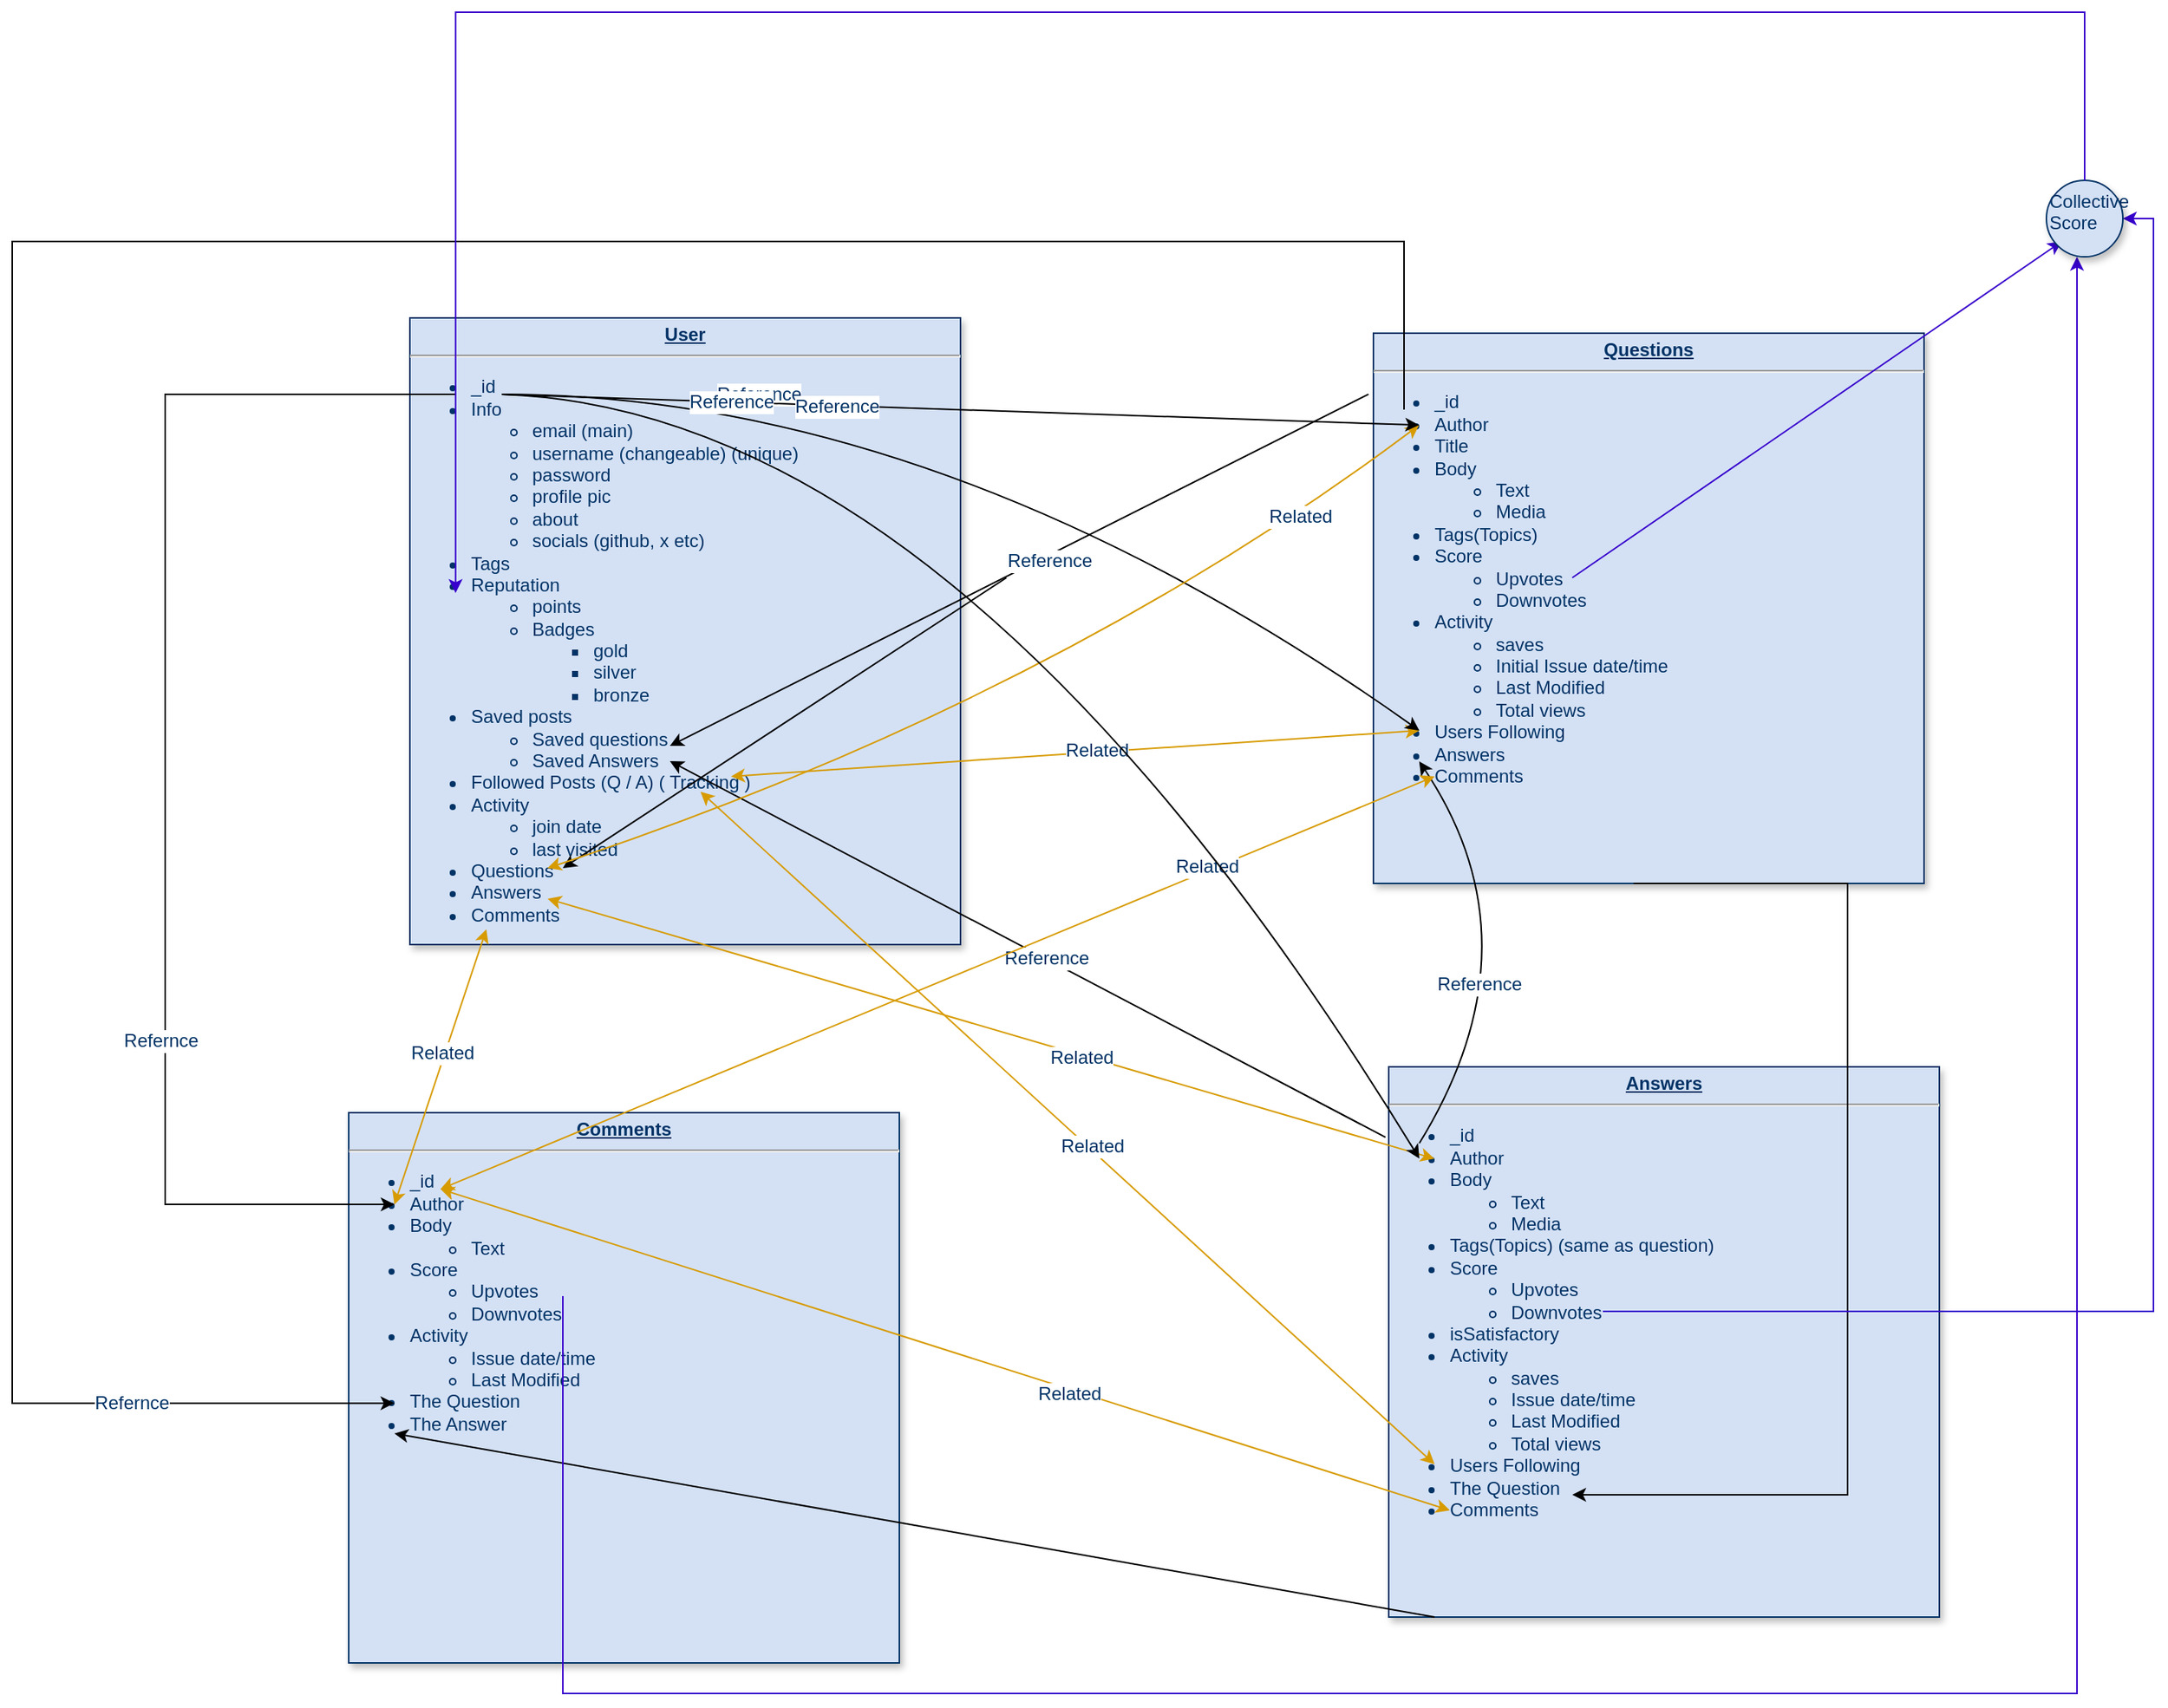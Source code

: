 <mxfile version="22.0.8" type="device">
  <diagram name="Page-1" id="efa7a0a1-bf9b-a30e-e6df-94a7791c09e9">
    <mxGraphModel dx="1752" dy="962" grid="1" gridSize="10" guides="1" tooltips="1" connect="1" arrows="1" fold="1" page="1" pageScale="1" pageWidth="826" pageHeight="1169" background="none" math="0" shadow="0">
      <root>
        <mxCell id="0" />
        <mxCell id="1" parent="0" />
        <mxCell id="25" value="&lt;p style=&quot;margin: 0px; margin-top: 4px; text-align: center; text-decoration: underline;&quot;&gt;&lt;b&gt;User&lt;/b&gt;&lt;/p&gt;&lt;hr&gt;&lt;p style=&quot;margin: 0px; margin-left: 8px;&quot;&gt;&lt;/p&gt;&lt;ul&gt;&lt;li&gt;&lt;span style=&quot;background-color: initial;&quot;&gt;_id&lt;/span&gt;&lt;br&gt;&lt;/li&gt;&lt;li&gt;Info&lt;/li&gt;&lt;ul&gt;&lt;li&gt;email (main)&lt;/li&gt;&lt;li&gt;username (changeable) (unique)&lt;/li&gt;&lt;li&gt;password&lt;/li&gt;&lt;li&gt;profile pic&lt;/li&gt;&lt;li&gt;about&lt;/li&gt;&lt;li&gt;socials (github, x etc)&lt;/li&gt;&lt;/ul&gt;&lt;li&gt;Tags&lt;/li&gt;&lt;li&gt;Reputation&lt;/li&gt;&lt;ul&gt;&lt;li&gt;points&lt;/li&gt;&lt;li&gt;Badges&lt;/li&gt;&lt;ul&gt;&lt;li&gt;gold&lt;/li&gt;&lt;li&gt;silver&lt;/li&gt;&lt;li&gt;bronze&lt;/li&gt;&lt;/ul&gt;&lt;/ul&gt;&lt;li&gt;Saved posts&lt;/li&gt;&lt;ul&gt;&lt;li&gt;Saved questions&lt;/li&gt;&lt;li&gt;Saved Answers&lt;/li&gt;&lt;/ul&gt;&lt;li&gt;Followed Posts (Q / A) ( Tracking )&lt;/li&gt;&lt;li&gt;Activity&lt;/li&gt;&lt;ul&gt;&lt;li&gt;join date&lt;/li&gt;&lt;li&gt;last visited&lt;/li&gt;&lt;/ul&gt;&lt;li&gt;Questions&lt;/li&gt;&lt;li&gt;Answers&lt;/li&gt;&lt;li&gt;Comments&lt;/li&gt;&lt;/ul&gt;&lt;p&gt;&lt;/p&gt;" style="verticalAlign=top;align=left;overflow=fill;fontSize=12;fontFamily=Helvetica;html=1;strokeColor=#003366;shadow=1;fillColor=#D4E1F5;fontColor=#003366" parent="1" vertex="1">
          <mxGeometry x="310" y="240" width="360" height="410" as="geometry" />
        </mxCell>
        <mxCell id="kKvAJ-bUe4pKs9QFqgQx-122" value="" style="endArrow=classic;html=1;rounded=0;fontFamily=Helvetica;fontSize=12;fontColor=#003366;curved=1;elbow=vertical;entryX=-0.009;entryY=0.111;entryDx=0;entryDy=0;entryPerimeter=0;exitX=-0.009;exitY=0.111;exitDx=0;exitDy=0;exitPerimeter=0;" edge="1" parent="1" source="kKvAJ-bUe4pKs9QFqgQx-115">
          <mxGeometry width="50" height="50" relative="1" as="geometry">
            <mxPoint x="530" y="470" as="sourcePoint" />
            <mxPoint x="480" y="520" as="targetPoint" />
          </mxGeometry>
        </mxCell>
        <mxCell id="kKvAJ-bUe4pKs9QFqgQx-124" value="Reference" style="edgeLabel;html=1;align=center;verticalAlign=middle;resizable=0;points=[];fontSize=12;fontFamily=Helvetica;fontColor=#003366;" vertex="1" connectable="0" parent="kKvAJ-bUe4pKs9QFqgQx-122">
          <mxGeometry x="-0.081" y="3" relative="1" as="geometry">
            <mxPoint as="offset" />
          </mxGeometry>
        </mxCell>
        <mxCell id="kKvAJ-bUe4pKs9QFqgQx-115" value="&lt;p style=&quot;margin: 0px; margin-top: 4px; text-align: center; text-decoration: underline;&quot;&gt;&lt;b&gt;Questions&lt;/b&gt;&lt;/p&gt;&lt;hr&gt;&lt;p style=&quot;margin: 0px; margin-left: 8px;&quot;&gt;&lt;/p&gt;&lt;ul&gt;&lt;li&gt;_id&lt;/li&gt;&lt;li&gt;Author&lt;/li&gt;&lt;li&gt;Title&lt;/li&gt;&lt;li&gt;Body&lt;/li&gt;&lt;ul&gt;&lt;li&gt;Text&lt;/li&gt;&lt;li&gt;Media&lt;/li&gt;&lt;/ul&gt;&lt;li&gt;Tags(Topics)&lt;/li&gt;&lt;li&gt;Score&lt;/li&gt;&lt;ul&gt;&lt;li&gt;Upvotes&lt;/li&gt;&lt;li&gt;Downvotes&lt;/li&gt;&lt;/ul&gt;&lt;li&gt;Activity&lt;/li&gt;&lt;ul&gt;&lt;li&gt;saves&lt;/li&gt;&lt;li&gt;Initial Issue date/time&lt;/li&gt;&lt;li&gt;Last Modified&lt;/li&gt;&lt;li&gt;Total views&lt;/li&gt;&lt;/ul&gt;&lt;li&gt;Users Following&lt;/li&gt;&lt;li&gt;Answers&lt;/li&gt;&lt;li&gt;Comments&lt;/li&gt;&lt;/ul&gt;&lt;p&gt;&lt;/p&gt;" style="verticalAlign=top;align=left;overflow=fill;fontSize=12;fontFamily=Helvetica;html=1;strokeColor=#003366;shadow=1;fillColor=#D4E1F5;fontColor=#003366" vertex="1" parent="1">
          <mxGeometry x="940" y="250" width="360" height="360" as="geometry" />
        </mxCell>
        <mxCell id="kKvAJ-bUe4pKs9QFqgQx-116" value="&lt;p style=&quot;margin: 0px; margin-top: 4px; text-align: center; text-decoration: underline;&quot;&gt;&lt;b&gt;Answers&lt;/b&gt;&lt;/p&gt;&lt;hr&gt;&lt;p style=&quot;margin: 0px; margin-left: 8px;&quot;&gt;&lt;/p&gt;&lt;ul&gt;&lt;li&gt;_id&lt;/li&gt;&lt;li&gt;Author&lt;/li&gt;&lt;li&gt;Body&lt;/li&gt;&lt;ul&gt;&lt;li&gt;Text&lt;/li&gt;&lt;li&gt;Media&lt;/li&gt;&lt;/ul&gt;&lt;li&gt;Tags(Topics) (same as question)&lt;/li&gt;&lt;li&gt;Score&lt;/li&gt;&lt;ul&gt;&lt;li&gt;Upvotes&lt;/li&gt;&lt;li&gt;Downvotes&lt;/li&gt;&lt;/ul&gt;&lt;li&gt;isSatisfactory&lt;/li&gt;&lt;li&gt;Activity&lt;/li&gt;&lt;ul&gt;&lt;li&gt;saves&lt;/li&gt;&lt;li&gt;Issue date/time&lt;/li&gt;&lt;li&gt;Last Modified&lt;/li&gt;&lt;li&gt;Total views&lt;/li&gt;&lt;/ul&gt;&lt;li&gt;Users Following&lt;/li&gt;&lt;li&gt;The Question&lt;/li&gt;&lt;li&gt;Comments&lt;/li&gt;&lt;/ul&gt;&lt;p&gt;&lt;/p&gt;" style="verticalAlign=top;align=left;overflow=fill;fontSize=12;fontFamily=Helvetica;html=1;strokeColor=#003366;shadow=1;fillColor=#D4E1F5;fontColor=#003366" vertex="1" parent="1">
          <mxGeometry x="950" y="730" width="360" height="360" as="geometry" />
        </mxCell>
        <mxCell id="kKvAJ-bUe4pKs9QFqgQx-117" value="&lt;p style=&quot;margin: 0px; margin-top: 4px; text-align: center; text-decoration: underline;&quot;&gt;&lt;b&gt;Comments&lt;/b&gt;&lt;/p&gt;&lt;hr&gt;&lt;p style=&quot;margin: 0px; margin-left: 8px;&quot;&gt;&lt;/p&gt;&lt;ul&gt;&lt;li&gt;_id&lt;/li&gt;&lt;li&gt;Author&lt;/li&gt;&lt;li&gt;Body&lt;/li&gt;&lt;ul&gt;&lt;li&gt;Text&lt;/li&gt;&lt;/ul&gt;&lt;li&gt;Score&lt;/li&gt;&lt;ul&gt;&lt;li&gt;Upvotes&lt;/li&gt;&lt;li&gt;&lt;span style=&quot;background-color: initial;&quot;&gt;Downvotes&lt;/span&gt;&lt;br&gt;&lt;/li&gt;&lt;/ul&gt;&lt;li&gt;Activity&lt;/li&gt;&lt;ul&gt;&lt;li&gt;Issue date/time&lt;/li&gt;&lt;li&gt;Last Modified&lt;/li&gt;&lt;/ul&gt;&lt;li&gt;The Question&lt;/li&gt;&lt;li&gt;The Answer&lt;/li&gt;&lt;/ul&gt;&lt;p&gt;&lt;/p&gt;" style="verticalAlign=top;align=left;overflow=fill;fontSize=12;fontFamily=Helvetica;html=1;strokeColor=#003366;shadow=1;fillColor=#D4E1F5;fontColor=#003366" vertex="1" parent="1">
          <mxGeometry x="270" y="760" width="360" height="360" as="geometry" />
        </mxCell>
        <mxCell id="kKvAJ-bUe4pKs9QFqgQx-123" value="" style="endArrow=classic;html=1;rounded=0;fontFamily=Helvetica;fontSize=12;fontColor=#003366;curved=1;elbow=vertical;entryX=-0.006;entryY=0.128;entryDx=0;entryDy=0;entryPerimeter=0;exitX=-0.006;exitY=0.128;exitDx=0;exitDy=0;exitPerimeter=0;" edge="1" parent="1" source="kKvAJ-bUe4pKs9QFqgQx-116">
          <mxGeometry width="50" height="50" relative="1" as="geometry">
            <mxPoint x="530" y="480" as="sourcePoint" />
            <mxPoint x="480" y="530" as="targetPoint" />
          </mxGeometry>
        </mxCell>
        <mxCell id="kKvAJ-bUe4pKs9QFqgQx-125" value="Reference" style="edgeLabel;html=1;align=center;verticalAlign=middle;resizable=0;points=[];fontSize=12;fontFamily=Helvetica;fontColor=#003366;" vertex="1" connectable="0" parent="kKvAJ-bUe4pKs9QFqgQx-123">
          <mxGeometry x="-0.05" y="-1" relative="1" as="geometry">
            <mxPoint as="offset" />
          </mxGeometry>
        </mxCell>
        <mxCell id="kKvAJ-bUe4pKs9QFqgQx-126" value="" style="endArrow=classic;html=1;rounded=0;fontFamily=Helvetica;fontSize=12;fontColor=#003366;curved=1;elbow=vertical;" edge="1" parent="1">
          <mxGeometry width="50" height="50" relative="1" as="geometry">
            <mxPoint x="700" y="410" as="sourcePoint" />
            <mxPoint x="410" y="600" as="targetPoint" />
          </mxGeometry>
        </mxCell>
        <mxCell id="kKvAJ-bUe4pKs9QFqgQx-127" value="" style="endArrow=classic;startArrow=classic;html=1;rounded=0;fontFamily=Helvetica;fontSize=12;fontColor=#003366;curved=1;elbow=vertical;fillColor=#ffe6cc;strokeColor=#d79b00;" edge="1" parent="1">
          <mxGeometry width="50" height="50" relative="1" as="geometry">
            <mxPoint x="520" y="540" as="sourcePoint" />
            <mxPoint x="970" y="510" as="targetPoint" />
          </mxGeometry>
        </mxCell>
        <mxCell id="kKvAJ-bUe4pKs9QFqgQx-129" value="Related" style="edgeLabel;html=1;align=center;verticalAlign=middle;resizable=0;points=[];fontSize=12;fontFamily=Helvetica;fontColor=#003366;" vertex="1" connectable="0" parent="kKvAJ-bUe4pKs9QFqgQx-127">
          <mxGeometry x="0.062" y="1" relative="1" as="geometry">
            <mxPoint as="offset" />
          </mxGeometry>
        </mxCell>
        <mxCell id="kKvAJ-bUe4pKs9QFqgQx-128" value="" style="endArrow=classic;html=1;rounded=0;fontFamily=Helvetica;fontSize=12;fontColor=#003366;curved=1;elbow=vertical;" edge="1" parent="1">
          <mxGeometry width="50" height="50" relative="1" as="geometry">
            <mxPoint x="370" y="290" as="sourcePoint" />
            <mxPoint x="970" y="510" as="targetPoint" />
            <Array as="points">
              <mxPoint x="660" y="290" />
            </Array>
          </mxGeometry>
        </mxCell>
        <mxCell id="kKvAJ-bUe4pKs9QFqgQx-132" value="Reference" style="edgeLabel;html=1;align=center;verticalAlign=middle;resizable=0;points=[];fontSize=12;fontFamily=Helvetica;fontColor=#003366;" vertex="1" connectable="0" parent="kKvAJ-bUe4pKs9QFqgQx-128">
          <mxGeometry x="-0.5" relative="1" as="geometry">
            <mxPoint as="offset" />
          </mxGeometry>
        </mxCell>
        <mxCell id="kKvAJ-bUe4pKs9QFqgQx-130" value="" style="endArrow=classic;html=1;rounded=0;fontFamily=Helvetica;fontSize=12;fontColor=#003366;curved=1;elbow=vertical;fillColor=#ffe6cc;strokeColor=#d79b00;startArrow=classic;startFill=1;" edge="1" parent="1">
          <mxGeometry width="50" height="50" relative="1" as="geometry">
            <mxPoint x="500" y="550" as="sourcePoint" />
            <mxPoint x="980" y="990" as="targetPoint" />
          </mxGeometry>
        </mxCell>
        <mxCell id="kKvAJ-bUe4pKs9QFqgQx-131" value="Related" style="edgeLabel;html=1;align=center;verticalAlign=middle;resizable=0;points=[];fontSize=12;fontFamily=Helvetica;fontColor=#003366;" vertex="1" connectable="0" parent="kKvAJ-bUe4pKs9QFqgQx-130">
          <mxGeometry x="0.059" y="2" relative="1" as="geometry">
            <mxPoint as="offset" />
          </mxGeometry>
        </mxCell>
        <mxCell id="kKvAJ-bUe4pKs9QFqgQx-133" value="" style="endArrow=classic;startArrow=classic;html=1;rounded=0;fontFamily=Helvetica;fontSize=12;fontColor=#003366;curved=1;elbow=vertical;entryX=0.083;entryY=0.167;entryDx=0;entryDy=0;entryPerimeter=0;fillColor=#ffe6cc;strokeColor=#d79b00;" edge="1" parent="1" target="kKvAJ-bUe4pKs9QFqgQx-115">
          <mxGeometry width="50" height="50" relative="1" as="geometry">
            <mxPoint x="400" y="600" as="sourcePoint" />
            <mxPoint x="460" y="560" as="targetPoint" />
            <Array as="points">
              <mxPoint x="730" y="490" />
            </Array>
          </mxGeometry>
        </mxCell>
        <mxCell id="kKvAJ-bUe4pKs9QFqgQx-136" value="Related" style="edgeLabel;html=1;align=center;verticalAlign=middle;resizable=0;points=[];fontSize=12;fontFamily=Helvetica;fontColor=#003366;" vertex="1" connectable="0" parent="kKvAJ-bUe4pKs9QFqgQx-133">
          <mxGeometry x="0.696" y="-1" relative="1" as="geometry">
            <mxPoint as="offset" />
          </mxGeometry>
        </mxCell>
        <mxCell id="kKvAJ-bUe4pKs9QFqgQx-134" value="" style="endArrow=classic;startArrow=classic;html=1;rounded=0;fontFamily=Helvetica;fontSize=12;fontColor=#003366;curved=1;elbow=vertical;entryX=0.083;entryY=0.167;entryDx=0;entryDy=0;entryPerimeter=0;fillColor=#ffe6cc;strokeColor=#d79b00;" edge="1" parent="1" target="kKvAJ-bUe4pKs9QFqgQx-116">
          <mxGeometry width="50" height="50" relative="1" as="geometry">
            <mxPoint x="400" y="620" as="sourcePoint" />
            <mxPoint x="450" y="570" as="targetPoint" />
          </mxGeometry>
        </mxCell>
        <mxCell id="kKvAJ-bUe4pKs9QFqgQx-135" value="Related" style="edgeLabel;html=1;align=center;verticalAlign=middle;resizable=0;points=[];fontSize=12;fontFamily=Helvetica;fontColor=#003366;" vertex="1" connectable="0" parent="kKvAJ-bUe4pKs9QFqgQx-134">
          <mxGeometry x="0.205" y="-1" relative="1" as="geometry">
            <mxPoint as="offset" />
          </mxGeometry>
        </mxCell>
        <mxCell id="kKvAJ-bUe4pKs9QFqgQx-137" value="" style="endArrow=classic;startArrow=classic;html=1;rounded=0;fontFamily=Helvetica;fontSize=12;fontColor=#003366;curved=1;elbow=vertical;exitX=0.083;exitY=0.167;exitDx=0;exitDy=0;exitPerimeter=0;fillColor=#ffe6cc;strokeColor=#d79b00;" edge="1" parent="1" source="kKvAJ-bUe4pKs9QFqgQx-117">
          <mxGeometry width="50" height="50" relative="1" as="geometry">
            <mxPoint x="310" y="690" as="sourcePoint" />
            <mxPoint x="360" y="640" as="targetPoint" />
          </mxGeometry>
        </mxCell>
        <mxCell id="kKvAJ-bUe4pKs9QFqgQx-150" value="Related" style="edgeLabel;html=1;align=center;verticalAlign=middle;resizable=0;points=[];fontSize=12;fontFamily=Helvetica;fontColor=#003366;" vertex="1" connectable="0" parent="kKvAJ-bUe4pKs9QFqgQx-137">
          <mxGeometry x="0.1" y="2" relative="1" as="geometry">
            <mxPoint as="offset" />
          </mxGeometry>
        </mxCell>
        <mxCell id="kKvAJ-bUe4pKs9QFqgQx-139" value="" style="endArrow=classic;html=1;rounded=0;fontFamily=Helvetica;fontSize=12;fontColor=#003366;curved=1;elbow=vertical;exitX=0.167;exitY=0.122;exitDx=0;exitDy=0;exitPerimeter=0;entryX=0.083;entryY=0.167;entryDx=0;entryDy=0;entryPerimeter=0;" edge="1" parent="1" source="25" target="kKvAJ-bUe4pKs9QFqgQx-115">
          <mxGeometry width="50" height="50" relative="1" as="geometry">
            <mxPoint x="670" y="260" as="sourcePoint" />
            <mxPoint x="971" y="487" as="targetPoint" />
          </mxGeometry>
        </mxCell>
        <mxCell id="kKvAJ-bUe4pKs9QFqgQx-140" value="Reference" style="edgeLabel;html=1;align=center;verticalAlign=middle;resizable=0;points=[];fontSize=12;fontFamily=Helvetica;fontColor=#003366;" vertex="1" connectable="0" parent="kKvAJ-bUe4pKs9QFqgQx-139">
          <mxGeometry x="-0.5" relative="1" as="geometry">
            <mxPoint as="offset" />
          </mxGeometry>
        </mxCell>
        <mxCell id="kKvAJ-bUe4pKs9QFqgQx-141" value="" style="endArrow=classic;html=1;rounded=0;fontFamily=Helvetica;fontSize=12;fontColor=#003366;curved=1;elbow=vertical;entryX=0.083;entryY=0.778;entryDx=0;entryDy=0;entryPerimeter=0;" edge="1" parent="1" target="kKvAJ-bUe4pKs9QFqgQx-115">
          <mxGeometry width="50" height="50" relative="1" as="geometry">
            <mxPoint x="970" y="780" as="sourcePoint" />
            <mxPoint x="1020" y="730" as="targetPoint" />
            <Array as="points">
              <mxPoint x="1050" y="650" />
            </Array>
          </mxGeometry>
        </mxCell>
        <mxCell id="kKvAJ-bUe4pKs9QFqgQx-142" value="Reference" style="edgeLabel;html=1;align=center;verticalAlign=middle;resizable=0;points=[];fontSize=12;fontFamily=Helvetica;fontColor=#003366;" vertex="1" connectable="0" parent="kKvAJ-bUe4pKs9QFqgQx-141">
          <mxGeometry x="-0.266" y="22" relative="1" as="geometry">
            <mxPoint as="offset" />
          </mxGeometry>
        </mxCell>
        <mxCell id="kKvAJ-bUe4pKs9QFqgQx-143" value="" style="endArrow=classic;html=1;rounded=0;fontFamily=Helvetica;fontSize=12;fontColor=#003366;curved=1;elbow=vertical;fillColor=#ffe6cc;strokeColor=#d79b00;startArrow=classic;startFill=1;" edge="1" parent="1">
          <mxGeometry width="50" height="50" relative="1" as="geometry">
            <mxPoint x="330" y="810" as="sourcePoint" />
            <mxPoint x="980" y="540" as="targetPoint" />
          </mxGeometry>
        </mxCell>
        <mxCell id="kKvAJ-bUe4pKs9QFqgQx-144" value="Related" style="edgeLabel;html=1;align=center;verticalAlign=middle;resizable=0;points=[];fontSize=12;fontFamily=Helvetica;fontColor=#003366;" vertex="1" connectable="0" parent="kKvAJ-bUe4pKs9QFqgQx-143">
          <mxGeometry x="0.545" y="3" relative="1" as="geometry">
            <mxPoint as="offset" />
          </mxGeometry>
        </mxCell>
        <mxCell id="kKvAJ-bUe4pKs9QFqgQx-145" value="" style="endArrow=classic;html=1;rounded=0;fontFamily=Helvetica;fontSize=12;fontColor=#003366;curved=1;elbow=vertical;" edge="1" parent="1">
          <mxGeometry width="50" height="50" relative="1" as="geometry">
            <mxPoint x="370" y="290" as="sourcePoint" />
            <mxPoint x="970" y="790" as="targetPoint" />
            <Array as="points">
              <mxPoint x="670" y="300" />
            </Array>
          </mxGeometry>
        </mxCell>
        <mxCell id="kKvAJ-bUe4pKs9QFqgQx-146" value="Reference" style="edgeLabel;html=1;align=center;verticalAlign=middle;resizable=0;points=[];fontSize=12;fontFamily=Helvetica;fontColor=#003366;" vertex="1" connectable="0" parent="kKvAJ-bUe4pKs9QFqgQx-145">
          <mxGeometry x="-0.5" relative="1" as="geometry">
            <mxPoint as="offset" />
          </mxGeometry>
        </mxCell>
        <mxCell id="kKvAJ-bUe4pKs9QFqgQx-147" value="" style="endArrow=classic;html=1;rounded=0;fontFamily=Helvetica;fontSize=12;fontColor=#003366;elbow=vertical;edgeStyle=orthogonalEdgeStyle;" edge="1" parent="1">
          <mxGeometry width="50" height="50" relative="1" as="geometry">
            <mxPoint x="1110" y="610" as="sourcePoint" />
            <mxPoint x="1070" y="1010" as="targetPoint" />
            <Array as="points">
              <mxPoint x="1250" y="610" />
              <mxPoint x="1250" y="1010" />
            </Array>
          </mxGeometry>
        </mxCell>
        <mxCell id="kKvAJ-bUe4pKs9QFqgQx-148" value="" style="endArrow=classic;html=1;rounded=0;fontFamily=Helvetica;fontSize=12;fontColor=#003366;curved=1;elbow=vertical;entryX=0.111;entryY=0.806;entryDx=0;entryDy=0;entryPerimeter=0;fillColor=#ffe6cc;strokeColor=#d79b00;startArrow=classic;startFill=1;" edge="1" parent="1" target="kKvAJ-bUe4pKs9QFqgQx-116">
          <mxGeometry width="50" height="50" relative="1" as="geometry">
            <mxPoint x="330" y="810" as="sourcePoint" />
            <mxPoint x="380" y="760" as="targetPoint" />
          </mxGeometry>
        </mxCell>
        <mxCell id="kKvAJ-bUe4pKs9QFqgQx-149" value="Related" style="edgeLabel;html=1;align=center;verticalAlign=middle;resizable=0;points=[];fontSize=12;fontFamily=Helvetica;fontColor=#003366;" vertex="1" connectable="0" parent="kKvAJ-bUe4pKs9QFqgQx-148">
          <mxGeometry x="0.249" y="-3" relative="1" as="geometry">
            <mxPoint as="offset" />
          </mxGeometry>
        </mxCell>
        <mxCell id="kKvAJ-bUe4pKs9QFqgQx-152" value="" style="endArrow=classic;html=1;rounded=0;fontFamily=Helvetica;fontSize=12;fontColor=#003366;elbow=vertical;edgeStyle=orthogonalEdgeStyle;exitX=0.083;exitY=0.122;exitDx=0;exitDy=0;exitPerimeter=0;" edge="1" parent="1" source="25">
          <mxGeometry width="50" height="50" relative="1" as="geometry">
            <mxPoint x="170" y="420" as="sourcePoint" />
            <mxPoint x="300" y="820" as="targetPoint" />
            <Array as="points">
              <mxPoint x="150" y="290" />
              <mxPoint x="150" y="820" />
            </Array>
          </mxGeometry>
        </mxCell>
        <mxCell id="kKvAJ-bUe4pKs9QFqgQx-155" value="Refernce" style="edgeLabel;html=1;align=center;verticalAlign=middle;resizable=0;points=[];fontSize=12;fontFamily=Helvetica;fontColor=#003366;" vertex="1" connectable="0" parent="kKvAJ-bUe4pKs9QFqgQx-152">
          <mxGeometry x="0.408" y="-3" relative="1" as="geometry">
            <mxPoint as="offset" />
          </mxGeometry>
        </mxCell>
        <mxCell id="kKvAJ-bUe4pKs9QFqgQx-153" value="" style="endArrow=classic;html=1;rounded=0;fontFamily=Helvetica;fontSize=12;fontColor=#003366;elbow=vertical;edgeStyle=orthogonalEdgeStyle;entryX=0.083;entryY=0.528;entryDx=0;entryDy=0;entryPerimeter=0;" edge="1" parent="1" target="kKvAJ-bUe4pKs9QFqgQx-117">
          <mxGeometry width="50" height="50" relative="1" as="geometry">
            <mxPoint x="960" y="300" as="sourcePoint" />
            <mxPoint x="50" y="970" as="targetPoint" />
            <Array as="points">
              <mxPoint x="960" y="190" />
              <mxPoint x="50" y="190" />
              <mxPoint x="50" y="950" />
            </Array>
          </mxGeometry>
        </mxCell>
        <mxCell id="kKvAJ-bUe4pKs9QFqgQx-154" value="Refernce" style="edgeLabel;html=1;align=center;verticalAlign=middle;resizable=0;points=[];fontSize=12;fontFamily=Helvetica;fontColor=#003366;" vertex="1" connectable="0" parent="kKvAJ-bUe4pKs9QFqgQx-153">
          <mxGeometry x="0.83" relative="1" as="geometry">
            <mxPoint as="offset" />
          </mxGeometry>
        </mxCell>
        <mxCell id="kKvAJ-bUe4pKs9QFqgQx-156" value="" style="endArrow=classic;html=1;rounded=0;fontFamily=Helvetica;fontSize=12;fontColor=#003366;curved=1;elbow=vertical;entryX=0.083;entryY=0.583;entryDx=0;entryDy=0;entryPerimeter=0;" edge="1" parent="1" target="kKvAJ-bUe4pKs9QFqgQx-117">
          <mxGeometry width="50" height="50" relative="1" as="geometry">
            <mxPoint x="980" y="1090" as="sourcePoint" />
            <mxPoint x="1030" y="1040" as="targetPoint" />
          </mxGeometry>
        </mxCell>
        <mxCell id="kKvAJ-bUe4pKs9QFqgQx-157" value="" style="endArrow=classic;html=1;rounded=0;fontFamily=Helvetica;fontSize=12;fontColor=#003366;curved=1;elbow=vertical;fillColor=#6a00ff;strokeColor=#3700CC;" edge="1" parent="1">
          <mxGeometry width="50" height="50" relative="1" as="geometry">
            <mxPoint x="1070" y="410" as="sourcePoint" />
            <mxPoint x="1390" y="190" as="targetPoint" />
          </mxGeometry>
        </mxCell>
        <mxCell id="kKvAJ-bUe4pKs9QFqgQx-159" value="" style="endArrow=classic;html=1;rounded=0;fontFamily=Helvetica;fontSize=12;fontColor=#003366;elbow=vertical;edgeStyle=orthogonalEdgeStyle;fillColor=#6a00ff;strokeColor=#3700CC;" edge="1" parent="1">
          <mxGeometry width="50" height="50" relative="1" as="geometry">
            <mxPoint x="410" y="880" as="sourcePoint" />
            <mxPoint x="1400" y="200" as="targetPoint" />
            <Array as="points">
              <mxPoint x="410" y="1140" />
              <mxPoint x="1400" y="1140" />
            </Array>
          </mxGeometry>
        </mxCell>
        <mxCell id="kKvAJ-bUe4pKs9QFqgQx-162" value="" style="endArrow=classic;html=1;rounded=0;fontFamily=Helvetica;fontSize=12;fontColor=#003366;edgeStyle=elbowEdgeStyle;fillColor=#6a00ff;strokeColor=#3700CC;" edge="1" parent="1" target="kKvAJ-bUe4pKs9QFqgQx-163">
          <mxGeometry width="50" height="50" relative="1" as="geometry">
            <mxPoint x="1090" y="890" as="sourcePoint" />
            <mxPoint x="1400" y="200" as="targetPoint" />
            <Array as="points">
              <mxPoint x="1450" y="550" />
            </Array>
          </mxGeometry>
        </mxCell>
        <mxCell id="kKvAJ-bUe4pKs9QFqgQx-163" value="Collective Score" style="ellipse;whiteSpace=wrap;html=1;aspect=fixed;shadow=1;strokeColor=#003366;align=left;verticalAlign=top;fontFamily=Helvetica;fontSize=12;fontColor=#003366;fillColor=#D4E1F5;" vertex="1" parent="1">
          <mxGeometry x="1380" y="150" width="50" height="50" as="geometry" />
        </mxCell>
        <mxCell id="kKvAJ-bUe4pKs9QFqgQx-164" value="" style="endArrow=none;html=1;rounded=0;fontFamily=Helvetica;fontSize=12;fontColor=#003366;elbow=vertical;edgeStyle=elbowEdgeStyle;entryX=0.5;entryY=0;entryDx=0;entryDy=0;exitX=0.083;exitY=0.439;exitDx=0;exitDy=0;exitPerimeter=0;startArrow=classic;startFill=1;endFill=0;fillColor=#6a00ff;strokeColor=#3700CC;" edge="1" parent="1" source="25" target="kKvAJ-bUe4pKs9QFqgQx-163">
          <mxGeometry width="50" height="50" relative="1" as="geometry">
            <mxPoint x="220" y="180" as="sourcePoint" />
            <mxPoint x="1210" y="80" as="targetPoint" />
            <Array as="points">
              <mxPoint x="790" y="40" />
            </Array>
          </mxGeometry>
        </mxCell>
      </root>
    </mxGraphModel>
  </diagram>
</mxfile>
